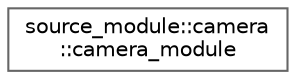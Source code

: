 digraph "类继承关系图"
{
 // LATEX_PDF_SIZE
  bgcolor="transparent";
  edge [fontname=Helvetica,fontsize=10,labelfontname=Helvetica,labelfontsize=10];
  node [fontname=Helvetica,fontsize=10,shape=box,height=0.2,width=0.4];
  rankdir="LR";
  Node0 [id="Node000000",label="source_module::camera\l::camera_module",height=0.2,width=0.4,color="grey40", fillcolor="white", style="filled",URL="$classsource__module_1_1camera_1_1camera__module.html",tooltip=" "];
}
